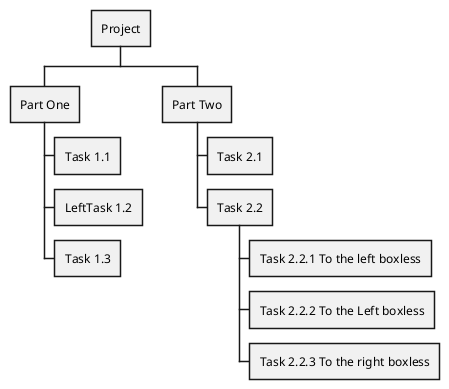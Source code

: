 @startwbs wbs

' !include theme/core.puml

* Project
** Part One
+++ Task 1.1
+++ LeftTask 1.2
+++ Task 1.3
** Part Two
+++ Task 2.1
+++ Task 2.2
++++ Task 2.2.1 To the left boxless
++++ Task 2.2.2 To the Left boxless
++++ Task 2.2.3 To the right boxless

@endwbs